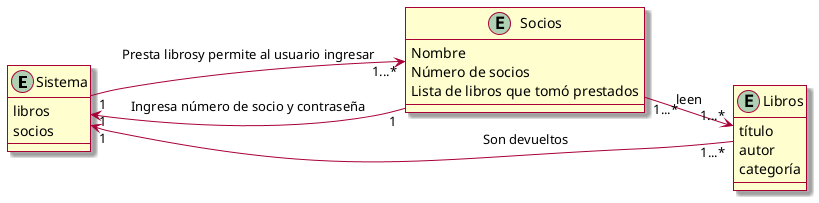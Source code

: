 @startuml
left to right direction
skin rose

entity Sistema {
libros
socios
}

entity Libros {
título
autor
categoría
}

entity Socios {
Nombre
Número de socios
Lista de libros que tomó prestados
}

Sistema "1" --> "1...*" Socios: Presta librosy permite al usuario ingresar
Socios "1" --> "1" Sistema: Ingresa número de socio y contraseña
Socios "1...*" --> "1...*" Libros: leen
Libros "1...*" --> "1" Sistema: Son devueltos

' TODO: Add the domain model

@enduml
